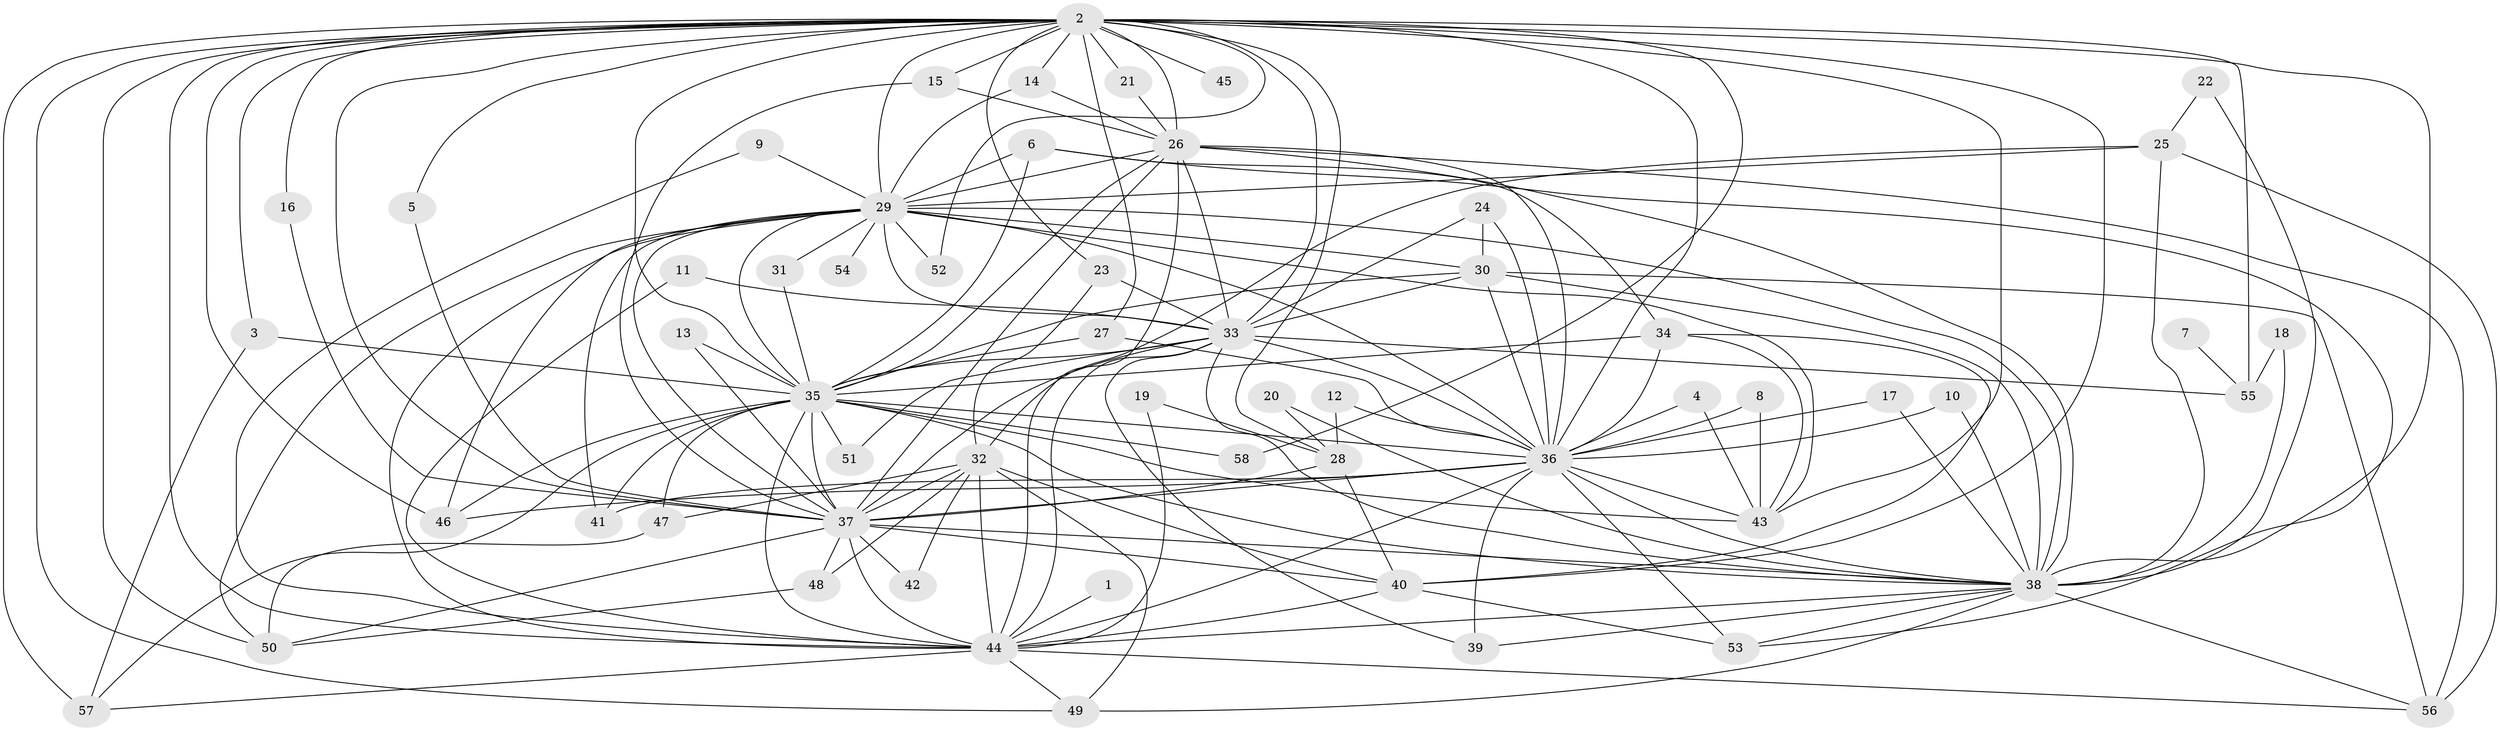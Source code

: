 // original degree distribution, {28: 0.017391304347826087, 14: 0.008695652173913044, 21: 0.008695652173913044, 23: 0.008695652173913044, 25: 0.008695652173913044, 26: 0.008695652173913044, 19: 0.008695652173913044, 17: 0.008695652173913044, 22: 0.008695652173913044, 6: 0.017391304347826087, 7: 0.02608695652173913, 4: 0.06956521739130435, 2: 0.5391304347826087, 3: 0.22608695652173913, 5: 0.034782608695652174}
// Generated by graph-tools (version 1.1) at 2025/25/03/09/25 03:25:43]
// undirected, 58 vertices, 163 edges
graph export_dot {
graph [start="1"]
  node [color=gray90,style=filled];
  1;
  2;
  3;
  4;
  5;
  6;
  7;
  8;
  9;
  10;
  11;
  12;
  13;
  14;
  15;
  16;
  17;
  18;
  19;
  20;
  21;
  22;
  23;
  24;
  25;
  26;
  27;
  28;
  29;
  30;
  31;
  32;
  33;
  34;
  35;
  36;
  37;
  38;
  39;
  40;
  41;
  42;
  43;
  44;
  45;
  46;
  47;
  48;
  49;
  50;
  51;
  52;
  53;
  54;
  55;
  56;
  57;
  58;
  1 -- 44 [weight=1.0];
  2 -- 3 [weight=1.0];
  2 -- 5 [weight=1.0];
  2 -- 14 [weight=1.0];
  2 -- 15 [weight=1.0];
  2 -- 16 [weight=1.0];
  2 -- 21 [weight=1.0];
  2 -- 23 [weight=1.0];
  2 -- 26 [weight=2.0];
  2 -- 27 [weight=1.0];
  2 -- 28 [weight=1.0];
  2 -- 29 [weight=2.0];
  2 -- 33 [weight=2.0];
  2 -- 35 [weight=2.0];
  2 -- 36 [weight=3.0];
  2 -- 37 [weight=2.0];
  2 -- 38 [weight=2.0];
  2 -- 40 [weight=2.0];
  2 -- 43 [weight=1.0];
  2 -- 44 [weight=2.0];
  2 -- 45 [weight=1.0];
  2 -- 46 [weight=1.0];
  2 -- 49 [weight=1.0];
  2 -- 50 [weight=1.0];
  2 -- 52 [weight=1.0];
  2 -- 55 [weight=1.0];
  2 -- 57 [weight=1.0];
  2 -- 58 [weight=1.0];
  3 -- 35 [weight=1.0];
  3 -- 57 [weight=1.0];
  4 -- 36 [weight=1.0];
  4 -- 43 [weight=1.0];
  5 -- 37 [weight=1.0];
  6 -- 29 [weight=1.0];
  6 -- 34 [weight=1.0];
  6 -- 35 [weight=1.0];
  6 -- 53 [weight=1.0];
  7 -- 55 [weight=1.0];
  8 -- 36 [weight=1.0];
  8 -- 43 [weight=1.0];
  9 -- 29 [weight=1.0];
  9 -- 44 [weight=1.0];
  10 -- 36 [weight=1.0];
  10 -- 38 [weight=1.0];
  11 -- 33 [weight=1.0];
  11 -- 44 [weight=1.0];
  12 -- 28 [weight=1.0];
  12 -- 36 [weight=1.0];
  13 -- 35 [weight=1.0];
  13 -- 37 [weight=1.0];
  14 -- 26 [weight=1.0];
  14 -- 29 [weight=1.0];
  15 -- 26 [weight=1.0];
  15 -- 37 [weight=1.0];
  16 -- 37 [weight=1.0];
  17 -- 36 [weight=1.0];
  17 -- 38 [weight=1.0];
  18 -- 38 [weight=1.0];
  18 -- 55 [weight=1.0];
  19 -- 28 [weight=1.0];
  19 -- 44 [weight=1.0];
  20 -- 28 [weight=1.0];
  20 -- 38 [weight=1.0];
  21 -- 26 [weight=1.0];
  22 -- 25 [weight=1.0];
  22 -- 38 [weight=1.0];
  23 -- 32 [weight=1.0];
  23 -- 33 [weight=1.0];
  24 -- 30 [weight=1.0];
  24 -- 33 [weight=1.0];
  24 -- 36 [weight=2.0];
  25 -- 29 [weight=1.0];
  25 -- 32 [weight=2.0];
  25 -- 38 [weight=1.0];
  25 -- 56 [weight=1.0];
  26 -- 29 [weight=2.0];
  26 -- 33 [weight=1.0];
  26 -- 35 [weight=1.0];
  26 -- 36 [weight=1.0];
  26 -- 37 [weight=2.0];
  26 -- 38 [weight=1.0];
  26 -- 44 [weight=2.0];
  26 -- 56 [weight=2.0];
  27 -- 35 [weight=1.0];
  27 -- 36 [weight=1.0];
  28 -- 37 [weight=1.0];
  28 -- 40 [weight=1.0];
  29 -- 30 [weight=1.0];
  29 -- 31 [weight=1.0];
  29 -- 33 [weight=1.0];
  29 -- 35 [weight=1.0];
  29 -- 36 [weight=1.0];
  29 -- 37 [weight=1.0];
  29 -- 38 [weight=2.0];
  29 -- 41 [weight=1.0];
  29 -- 43 [weight=1.0];
  29 -- 44 [weight=3.0];
  29 -- 46 [weight=1.0];
  29 -- 50 [weight=1.0];
  29 -- 52 [weight=1.0];
  29 -- 54 [weight=2.0];
  30 -- 33 [weight=1.0];
  30 -- 35 [weight=1.0];
  30 -- 36 [weight=2.0];
  30 -- 38 [weight=1.0];
  30 -- 56 [weight=1.0];
  31 -- 35 [weight=1.0];
  32 -- 37 [weight=1.0];
  32 -- 40 [weight=1.0];
  32 -- 42 [weight=1.0];
  32 -- 44 [weight=1.0];
  32 -- 47 [weight=1.0];
  32 -- 48 [weight=1.0];
  32 -- 49 [weight=1.0];
  33 -- 35 [weight=1.0];
  33 -- 36 [weight=2.0];
  33 -- 37 [weight=2.0];
  33 -- 38 [weight=1.0];
  33 -- 39 [weight=1.0];
  33 -- 44 [weight=2.0];
  33 -- 51 [weight=1.0];
  33 -- 55 [weight=1.0];
  34 -- 35 [weight=1.0];
  34 -- 36 [weight=1.0];
  34 -- 40 [weight=1.0];
  34 -- 43 [weight=1.0];
  35 -- 36 [weight=1.0];
  35 -- 37 [weight=1.0];
  35 -- 38 [weight=1.0];
  35 -- 41 [weight=1.0];
  35 -- 43 [weight=1.0];
  35 -- 44 [weight=1.0];
  35 -- 46 [weight=1.0];
  35 -- 47 [weight=2.0];
  35 -- 51 [weight=1.0];
  35 -- 57 [weight=1.0];
  35 -- 58 [weight=1.0];
  36 -- 37 [weight=2.0];
  36 -- 38 [weight=1.0];
  36 -- 39 [weight=1.0];
  36 -- 41 [weight=1.0];
  36 -- 43 [weight=1.0];
  36 -- 44 [weight=1.0];
  36 -- 46 [weight=1.0];
  36 -- 53 [weight=1.0];
  37 -- 38 [weight=1.0];
  37 -- 40 [weight=1.0];
  37 -- 42 [weight=1.0];
  37 -- 44 [weight=1.0];
  37 -- 48 [weight=1.0];
  37 -- 50 [weight=1.0];
  38 -- 39 [weight=1.0];
  38 -- 44 [weight=1.0];
  38 -- 49 [weight=1.0];
  38 -- 53 [weight=1.0];
  38 -- 56 [weight=1.0];
  40 -- 44 [weight=1.0];
  40 -- 53 [weight=1.0];
  44 -- 49 [weight=1.0];
  44 -- 56 [weight=1.0];
  44 -- 57 [weight=1.0];
  47 -- 50 [weight=1.0];
  48 -- 50 [weight=1.0];
}
